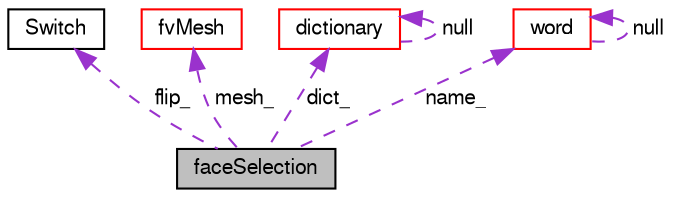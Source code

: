 digraph "faceSelection"
{
  bgcolor="transparent";
  edge [fontname="FreeSans",fontsize="10",labelfontname="FreeSans",labelfontsize="10"];
  node [fontname="FreeSans",fontsize="10",shape=record];
  Node3 [label="faceSelection",height=0.2,width=0.4,color="black", fillcolor="grey75", style="filled", fontcolor="black"];
  Node4 -> Node3 [dir="back",color="darkorchid3",fontsize="10",style="dashed",label=" flip_" ,fontname="FreeSans"];
  Node4 [label="Switch",height=0.2,width=0.4,color="black",URL="$a27626.html",tooltip="A simple wrapper around bool so that it can be read as a word: true/false, on/off, yes/no, y/n, t/f, or none. "];
  Node5 -> Node3 [dir="back",color="darkorchid3",fontsize="10",style="dashed",label=" mesh_" ,fontname="FreeSans"];
  Node5 [label="fvMesh",height=0.2,width=0.4,color="red",URL="$a22766.html",tooltip="Mesh data needed to do the Finite Volume discretisation. "];
  Node24 -> Node3 [dir="back",color="darkorchid3",fontsize="10",style="dashed",label=" dict_" ,fontname="FreeSans"];
  Node24 [label="dictionary",height=0.2,width=0.4,color="red",URL="$a26014.html",tooltip="A list of keyword definitions, which are a keyword followed by any number of values (e..."];
  Node24 -> Node24 [dir="back",color="darkorchid3",fontsize="10",style="dashed",label=" null" ,fontname="FreeSans"];
  Node17 -> Node3 [dir="back",color="darkorchid3",fontsize="10",style="dashed",label=" name_" ,fontname="FreeSans"];
  Node17 [label="word",height=0.2,width=0.4,color="red",URL="$a28258.html",tooltip="A class for handling words, derived from string. "];
  Node17 -> Node17 [dir="back",color="darkorchid3",fontsize="10",style="dashed",label=" null" ,fontname="FreeSans"];
}
